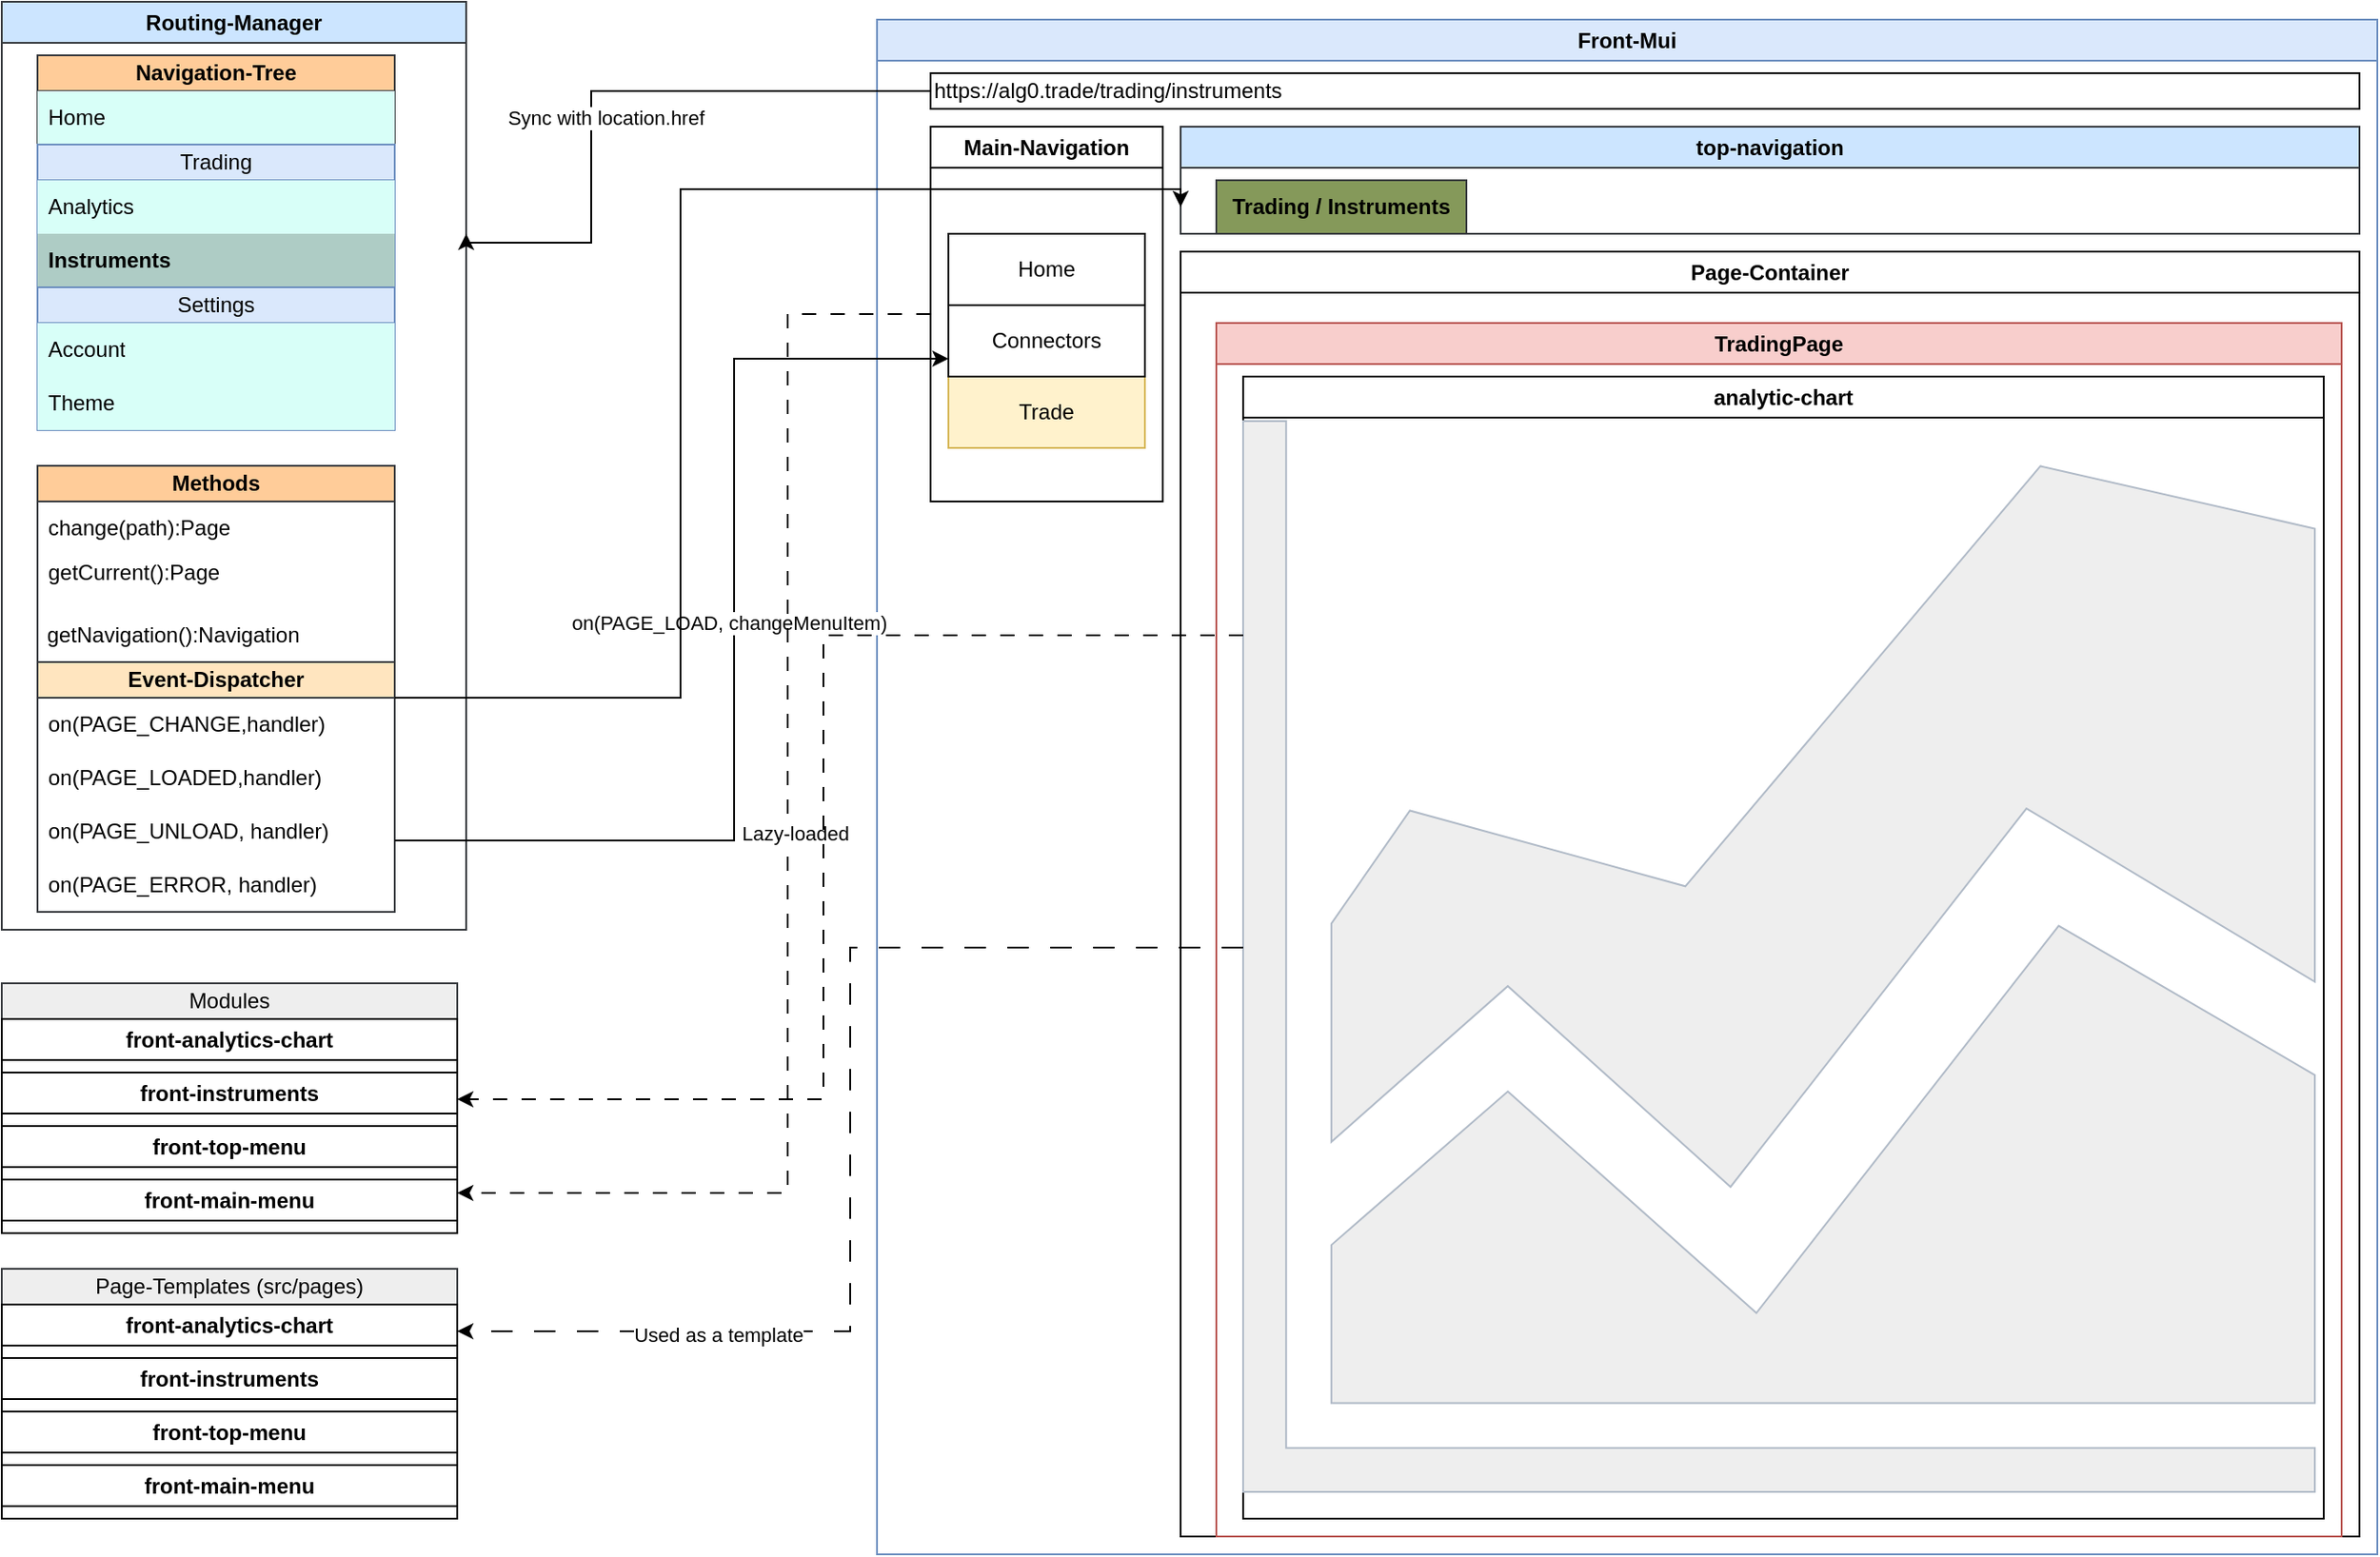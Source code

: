 <mxfile version="28.1.2">
  <diagram name="Page-1" id="QzoMUp6dM46TAuOXjgov">
    <mxGraphModel dx="2916" dy="796" grid="1" gridSize="10" guides="1" tooltips="1" connect="1" arrows="1" fold="1" page="1" pageScale="1" pageWidth="850" pageHeight="1100" math="0" shadow="0">
      <root>
        <mxCell id="0" />
        <mxCell id="1" parent="0" />
        <mxCell id="WhHDiYqPfNyPdKwV3P8i-1" value="Front-Mui" style="swimlane;whiteSpace=wrap;html=1;fillColor=#dae8fc;strokeColor=#6c8ebf;" parent="1" vertex="1">
          <mxGeometry x="-150" y="150" width="840" height="860" as="geometry" />
        </mxCell>
        <mxCell id="WhHDiYqPfNyPdKwV3P8i-4" value="Main-Navigation" style="swimlane;whiteSpace=wrap;html=1;startSize=23;" parent="WhHDiYqPfNyPdKwV3P8i-1" vertex="1">
          <mxGeometry x="30" y="60" width="130" height="210" as="geometry" />
        </mxCell>
        <mxCell id="WhHDiYqPfNyPdKwV3P8i-29" value="Trade" style="rounded=0;whiteSpace=wrap;html=1;fillColor=#fff2cc;strokeColor=#d6b656;" parent="WhHDiYqPfNyPdKwV3P8i-4" vertex="1">
          <mxGeometry x="10" y="140" width="110" height="40" as="geometry" />
        </mxCell>
        <mxCell id="WhHDiYqPfNyPdKwV3P8i-44" value="Connectors" style="rounded=0;whiteSpace=wrap;html=1;" parent="WhHDiYqPfNyPdKwV3P8i-4" vertex="1">
          <mxGeometry x="10" y="100" width="110" height="40" as="geometry" />
        </mxCell>
        <mxCell id="WhHDiYqPfNyPdKwV3P8i-45" value="Home" style="rounded=0;whiteSpace=wrap;html=1;" parent="WhHDiYqPfNyPdKwV3P8i-4" vertex="1">
          <mxGeometry x="10" y="60" width="110" height="40" as="geometry" />
        </mxCell>
        <mxCell id="WhHDiYqPfNyPdKwV3P8i-6" value="Page-Container" style="swimlane;whiteSpace=wrap;html=1;" parent="WhHDiYqPfNyPdKwV3P8i-1" vertex="1">
          <mxGeometry x="170" y="130" width="660" height="720" as="geometry" />
        </mxCell>
        <mxCell id="WhHDiYqPfNyPdKwV3P8i-13" value="TradingPage" style="swimlane;whiteSpace=wrap;html=1;fillColor=#f8cecc;strokeColor=#b85450;" parent="WhHDiYqPfNyPdKwV3P8i-6" vertex="1">
          <mxGeometry x="20" y="40" width="630" height="680" as="geometry" />
        </mxCell>
        <mxCell id="WhHDiYqPfNyPdKwV3P8i-51" value="analytic-chart" style="swimlane;whiteSpace=wrap;html=1;" parent="WhHDiYqPfNyPdKwV3P8i-13" vertex="1">
          <mxGeometry x="15" y="30" width="605" height="640" as="geometry" />
        </mxCell>
        <mxCell id="6Mem3ri6b4XV6K1-fHUd-57" value="" style="sketch=0;aspect=fixed;pointerEvents=1;shadow=0;dashed=0;html=1;strokeColor=#B0BAC7;labelPosition=center;verticalLabelPosition=bottom;verticalAlign=top;align=center;fillColor=#eeeeee;shape=mxgraph.mscae.general.graph" vertex="1" parent="WhHDiYqPfNyPdKwV3P8i-51">
          <mxGeometry y="25" width="600" height="600" as="geometry" />
        </mxCell>
        <mxCell id="WhHDiYqPfNyPdKwV3P8i-7" value="https://alg0.trade/trading/instruments" style="rounded=0;whiteSpace=wrap;html=1;align=left;" parent="WhHDiYqPfNyPdKwV3P8i-1" vertex="1">
          <mxGeometry x="30" y="30" width="800" height="20" as="geometry" />
        </mxCell>
        <mxCell id="WhHDiYqPfNyPdKwV3P8i-46" value="top-navigation" style="swimlane;whiteSpace=wrap;html=1;fillColor=#cce5ff;strokeColor=#36393d;" parent="WhHDiYqPfNyPdKwV3P8i-1" vertex="1">
          <mxGeometry x="170" y="60" width="660" height="60" as="geometry" />
        </mxCell>
        <mxCell id="WhHDiYqPfNyPdKwV3P8i-59" value="Trading / Instruments" style="text;html=1;align=center;verticalAlign=middle;whiteSpace=wrap;rounded=0;fontStyle=1;fillColor=#85995A;strokeColor=#36393d;" parent="WhHDiYqPfNyPdKwV3P8i-46" vertex="1">
          <mxGeometry x="20" y="30" width="140" height="30" as="geometry" />
        </mxCell>
        <mxCell id="WhHDiYqPfNyPdKwV3P8i-52" value="Routing-Manager" style="swimlane;whiteSpace=wrap;html=1;fillColor=#cce5ff;strokeColor=#36393d;" parent="1" vertex="1">
          <mxGeometry x="-640" y="140" width="260" height="520" as="geometry" />
        </mxCell>
        <mxCell id="6Mem3ri6b4XV6K1-fHUd-4" value="Navigation-Tree" style="swimlane;fontStyle=1;childLayout=stackLayout;horizontal=1;startSize=20;horizontalStack=0;resizeParent=1;resizeParentMax=0;resizeLast=0;collapsible=1;marginBottom=0;whiteSpace=wrap;html=1;fillColor=#ffcc99;strokeColor=#36393d;" vertex="1" parent="WhHDiYqPfNyPdKwV3P8i-52">
          <mxGeometry x="20" y="30" width="200" height="210" as="geometry" />
        </mxCell>
        <mxCell id="6Mem3ri6b4XV6K1-fHUd-5" value="Home" style="text;strokeColor=none;fillColor=#D8FFF8;align=left;verticalAlign=middle;spacingLeft=4;spacingRight=4;overflow=hidden;points=[[0,0.5],[1,0.5]];portConstraint=eastwest;rotatable=0;whiteSpace=wrap;html=1;" vertex="1" parent="6Mem3ri6b4XV6K1-fHUd-4">
          <mxGeometry y="20" width="200" height="30" as="geometry" />
        </mxCell>
        <mxCell id="6Mem3ri6b4XV6K1-fHUd-13" value="Trading" style="swimlane;fontStyle=0;childLayout=stackLayout;horizontal=1;startSize=20;horizontalStack=0;resizeParent=1;resizeParentMax=0;resizeLast=0;collapsible=1;marginBottom=0;whiteSpace=wrap;html=1;fillColor=#dae8fc;strokeColor=#6c8ebf;" vertex="1" parent="6Mem3ri6b4XV6K1-fHUd-4">
          <mxGeometry y="50" width="200" height="80" as="geometry" />
        </mxCell>
        <mxCell id="6Mem3ri6b4XV6K1-fHUd-14" value="Analytics" style="text;strokeColor=none;fillColor=#D8FFF8;align=left;verticalAlign=middle;spacingLeft=4;spacingRight=4;overflow=hidden;points=[[0,0.5],[1,0.5]];portConstraint=eastwest;rotatable=0;whiteSpace=wrap;html=1;" vertex="1" parent="6Mem3ri6b4XV6K1-fHUd-13">
          <mxGeometry y="20" width="200" height="30" as="geometry" />
        </mxCell>
        <mxCell id="6Mem3ri6b4XV6K1-fHUd-15" value="Instruments" style="text;strokeColor=none;fillColor=#AECCC5;align=left;verticalAlign=middle;spacingLeft=4;spacingRight=4;overflow=hidden;points=[[0,0.5],[1,0.5]];portConstraint=eastwest;rotatable=0;whiteSpace=wrap;html=1;fontStyle=1" vertex="1" parent="6Mem3ri6b4XV6K1-fHUd-13">
          <mxGeometry y="50" width="200" height="30" as="geometry" />
        </mxCell>
        <mxCell id="6Mem3ri6b4XV6K1-fHUd-8" value="Settings" style="swimlane;fontStyle=0;childLayout=stackLayout;horizontal=1;startSize=20;horizontalStack=0;resizeParent=1;resizeParentMax=0;resizeLast=0;collapsible=1;marginBottom=0;whiteSpace=wrap;html=1;fillColor=#dae8fc;strokeColor=#6c8ebf;" vertex="1" parent="6Mem3ri6b4XV6K1-fHUd-4">
          <mxGeometry y="130" width="200" height="80" as="geometry">
            <mxRectangle y="140" width="140" height="30" as="alternateBounds" />
          </mxGeometry>
        </mxCell>
        <mxCell id="6Mem3ri6b4XV6K1-fHUd-9" value="Account" style="text;strokeColor=none;fillColor=#D8FFF8;align=left;verticalAlign=middle;spacingLeft=4;spacingRight=4;overflow=hidden;points=[[0,0.5],[1,0.5]];portConstraint=eastwest;rotatable=0;whiteSpace=wrap;html=1;" vertex="1" parent="6Mem3ri6b4XV6K1-fHUd-8">
          <mxGeometry y="20" width="200" height="30" as="geometry" />
        </mxCell>
        <mxCell id="6Mem3ri6b4XV6K1-fHUd-10" value="Theme" style="text;strokeColor=none;fillColor=#D8FFF8;align=left;verticalAlign=middle;spacingLeft=4;spacingRight=4;overflow=hidden;points=[[0,0.5],[1,0.5]];portConstraint=eastwest;rotatable=0;whiteSpace=wrap;html=1;" vertex="1" parent="6Mem3ri6b4XV6K1-fHUd-8">
          <mxGeometry y="50" width="200" height="30" as="geometry" />
        </mxCell>
        <mxCell id="6Mem3ri6b4XV6K1-fHUd-26" value="Methods" style="swimlane;fontStyle=1;childLayout=stackLayout;horizontal=1;startSize=20;horizontalStack=0;resizeParent=1;resizeParentMax=0;resizeLast=0;collapsible=1;marginBottom=0;whiteSpace=wrap;html=1;fillColor=#ffcc99;strokeColor=#36393d;" vertex="1" parent="WhHDiYqPfNyPdKwV3P8i-52">
          <mxGeometry x="20" y="260" width="200" height="250" as="geometry" />
        </mxCell>
        <mxCell id="6Mem3ri6b4XV6K1-fHUd-27" value="change(path):Page" style="text;strokeColor=none;fillColor=none;align=left;verticalAlign=middle;spacingLeft=4;spacingRight=4;overflow=hidden;points=[[0,0.5],[1,0.5]];portConstraint=eastwest;rotatable=0;whiteSpace=wrap;html=1;" vertex="1" parent="6Mem3ri6b4XV6K1-fHUd-26">
          <mxGeometry y="20" width="200" height="30" as="geometry" />
        </mxCell>
        <mxCell id="6Mem3ri6b4XV6K1-fHUd-28" value="getCurrent():Page&lt;div&gt;&lt;br&gt;&lt;br&gt;&lt;div&gt;&lt;br&gt;&lt;/div&gt;&lt;/div&gt;" style="text;strokeColor=none;fillColor=none;align=left;verticalAlign=middle;spacingLeft=4;spacingRight=4;overflow=hidden;points=[[0,0.5],[1,0.5]];portConstraint=eastwest;rotatable=0;whiteSpace=wrap;html=1;" vertex="1" parent="6Mem3ri6b4XV6K1-fHUd-26">
          <mxGeometry y="50" width="200" height="30" as="geometry" />
        </mxCell>
        <mxCell id="6Mem3ri6b4XV6K1-fHUd-45" value="&amp;nbsp;getNavigation():Navigation" style="text;html=1;align=left;verticalAlign=middle;whiteSpace=wrap;rounded=0;" vertex="1" parent="6Mem3ri6b4XV6K1-fHUd-26">
          <mxGeometry y="80" width="200" height="30" as="geometry" />
        </mxCell>
        <mxCell id="6Mem3ri6b4XV6K1-fHUd-40" value="Event-Dispatcher" style="swimlane;fontStyle=1;childLayout=stackLayout;horizontal=1;startSize=20;horizontalStack=0;resizeParent=1;resizeParentMax=0;resizeLast=0;collapsible=1;marginBottom=0;whiteSpace=wrap;html=1;fillColor=#FFE5BF;strokeColor=#36393d;" vertex="1" parent="6Mem3ri6b4XV6K1-fHUd-26">
          <mxGeometry y="110" width="200" height="140" as="geometry" />
        </mxCell>
        <mxCell id="6Mem3ri6b4XV6K1-fHUd-41" value="on(PAGE_CHANGE,handler)&amp;nbsp;" style="text;strokeColor=none;fillColor=none;align=left;verticalAlign=middle;spacingLeft=4;spacingRight=4;overflow=hidden;points=[[0,0.5],[1,0.5]];portConstraint=eastwest;rotatable=0;whiteSpace=wrap;html=1;" vertex="1" parent="6Mem3ri6b4XV6K1-fHUd-40">
          <mxGeometry y="20" width="200" height="30" as="geometry" />
        </mxCell>
        <mxCell id="6Mem3ri6b4XV6K1-fHUd-42" value="on(PAGE_LOADED,handler)" style="text;strokeColor=none;fillColor=none;align=left;verticalAlign=middle;spacingLeft=4;spacingRight=4;overflow=hidden;points=[[0,0.5],[1,0.5]];portConstraint=eastwest;rotatable=0;whiteSpace=wrap;html=1;" vertex="1" parent="6Mem3ri6b4XV6K1-fHUd-40">
          <mxGeometry y="50" width="200" height="30" as="geometry" />
        </mxCell>
        <mxCell id="6Mem3ri6b4XV6K1-fHUd-43" value="on(PAGE_UNLOAD, handler)" style="text;strokeColor=none;fillColor=none;align=left;verticalAlign=middle;spacingLeft=4;spacingRight=4;overflow=hidden;points=[[0,0.5],[1,0.5]];portConstraint=eastwest;rotatable=0;whiteSpace=wrap;html=1;" vertex="1" parent="6Mem3ri6b4XV6K1-fHUd-40">
          <mxGeometry y="80" width="200" height="30" as="geometry" />
        </mxCell>
        <mxCell id="6Mem3ri6b4XV6K1-fHUd-44" value="on(PAGE_ERROR, handler)" style="text;strokeColor=none;fillColor=none;align=left;verticalAlign=middle;spacingLeft=4;spacingRight=4;overflow=hidden;points=[[0,0.5],[1,0.5]];portConstraint=eastwest;rotatable=0;whiteSpace=wrap;html=1;" vertex="1" parent="6Mem3ri6b4XV6K1-fHUd-40">
          <mxGeometry y="110" width="200" height="30" as="geometry" />
        </mxCell>
        <mxCell id="WhHDiYqPfNyPdKwV3P8i-53" value="Sync with location.href" style="edgeStyle=orthogonalEdgeStyle;rounded=0;orthogonalLoop=1;jettySize=auto;html=1;entryX=1;entryY=0.25;entryDx=0;entryDy=0;" parent="1" source="WhHDiYqPfNyPdKwV3P8i-7" target="WhHDiYqPfNyPdKwV3P8i-52" edge="1">
          <mxGeometry x="0.042" y="15" relative="1" as="geometry">
            <Array as="points">
              <mxPoint x="-310" y="190" />
              <mxPoint x="-310" y="275" />
            </Array>
            <mxPoint as="offset" />
          </mxGeometry>
        </mxCell>
        <mxCell id="6Mem3ri6b4XV6K1-fHUd-32" style="edgeStyle=orthogonalEdgeStyle;rounded=0;orthogonalLoop=1;jettySize=auto;html=1;entryX=0;entryY=0.75;entryDx=0;entryDy=0;" edge="1" parent="1" source="6Mem3ri6b4XV6K1-fHUd-26" target="WhHDiYqPfNyPdKwV3P8i-44">
          <mxGeometry relative="1" as="geometry">
            <Array as="points">
              <mxPoint x="-230" y="610" />
              <mxPoint x="-230" y="340" />
            </Array>
          </mxGeometry>
        </mxCell>
        <mxCell id="6Mem3ri6b4XV6K1-fHUd-33" value="on(PAGE_LOAD, changeMenuItem)" style="edgeLabel;html=1;align=center;verticalAlign=middle;resizable=0;points=[];" vertex="1" connectable="0" parent="6Mem3ri6b4XV6K1-fHUd-32">
          <mxGeometry x="0.077" y="3" relative="1" as="geometry">
            <mxPoint as="offset" />
          </mxGeometry>
        </mxCell>
        <mxCell id="6Mem3ri6b4XV6K1-fHUd-34" style="edgeStyle=orthogonalEdgeStyle;rounded=0;orthogonalLoop=1;jettySize=auto;html=1;entryX=0;entryY=0.75;entryDx=0;entryDy=0;" edge="1" parent="1" source="6Mem3ri6b4XV6K1-fHUd-26" target="WhHDiYqPfNyPdKwV3P8i-46">
          <mxGeometry relative="1" as="geometry">
            <Array as="points">
              <mxPoint x="-260" y="530" />
              <mxPoint x="-260" y="245" />
            </Array>
          </mxGeometry>
        </mxCell>
        <mxCell id="6Mem3ri6b4XV6K1-fHUd-35" value="Modules" style="swimlane;fontStyle=0;childLayout=stackLayout;horizontal=1;startSize=20;horizontalStack=0;resizeParent=1;resizeParentMax=0;resizeLast=0;collapsible=1;marginBottom=0;whiteSpace=wrap;html=1;fillColor=#eeeeee;strokeColor=#36393d;" vertex="1" parent="1">
          <mxGeometry x="-640" y="690" width="255" height="140" as="geometry" />
        </mxCell>
        <mxCell id="WhHDiYqPfNyPdKwV3P8i-20" value="front-analytics-chart" style="swimlane;whiteSpace=wrap;html=1;" parent="6Mem3ri6b4XV6K1-fHUd-35" vertex="1" collapsed="1">
          <mxGeometry y="20" width="255" height="30" as="geometry">
            <mxRectangle y="20" width="140" height="60" as="alternateBounds" />
          </mxGeometry>
        </mxCell>
        <mxCell id="WhHDiYqPfNyPdKwV3P8i-23" value="front-instruments" style="swimlane;whiteSpace=wrap;html=1;" parent="6Mem3ri6b4XV6K1-fHUd-35" vertex="1" collapsed="1">
          <mxGeometry y="50" width="255" height="30" as="geometry">
            <mxRectangle y="50" width="140" height="60" as="alternateBounds" />
          </mxGeometry>
        </mxCell>
        <mxCell id="WhHDiYqPfNyPdKwV3P8i-24" value="front-top-menu" style="swimlane;whiteSpace=wrap;html=1;" parent="6Mem3ri6b4XV6K1-fHUd-35" vertex="1" collapsed="1">
          <mxGeometry y="80" width="255" height="30" as="geometry">
            <mxRectangle y="80" width="190" height="60" as="alternateBounds" />
          </mxGeometry>
        </mxCell>
        <mxCell id="WhHDiYqPfNyPdKwV3P8i-25" value="front-main-menu" style="swimlane;whiteSpace=wrap;html=1;" parent="6Mem3ri6b4XV6K1-fHUd-35" vertex="1" collapsed="1">
          <mxGeometry y="110" width="255" height="30" as="geometry">
            <mxRectangle y="110" width="190" height="60" as="alternateBounds" />
          </mxGeometry>
        </mxCell>
        <mxCell id="6Mem3ri6b4XV6K1-fHUd-46" value="Page-Templates (src/pages)" style="swimlane;fontStyle=0;childLayout=stackLayout;horizontal=1;startSize=20;horizontalStack=0;resizeParent=1;resizeParentMax=0;resizeLast=0;collapsible=1;marginBottom=0;whiteSpace=wrap;html=1;fillColor=#eeeeee;strokeColor=#36393d;" vertex="1" parent="1">
          <mxGeometry x="-640" y="850" width="255" height="140" as="geometry" />
        </mxCell>
        <mxCell id="6Mem3ri6b4XV6K1-fHUd-47" value="front-analytics-chart" style="swimlane;whiteSpace=wrap;html=1;" vertex="1" collapsed="1" parent="6Mem3ri6b4XV6K1-fHUd-46">
          <mxGeometry y="20" width="255" height="30" as="geometry">
            <mxRectangle y="20" width="140" height="60" as="alternateBounds" />
          </mxGeometry>
        </mxCell>
        <mxCell id="6Mem3ri6b4XV6K1-fHUd-48" value="front-instruments" style="swimlane;whiteSpace=wrap;html=1;" vertex="1" collapsed="1" parent="6Mem3ri6b4XV6K1-fHUd-46">
          <mxGeometry y="50" width="255" height="30" as="geometry">
            <mxRectangle y="50" width="140" height="60" as="alternateBounds" />
          </mxGeometry>
        </mxCell>
        <mxCell id="6Mem3ri6b4XV6K1-fHUd-49" value="front-top-menu" style="swimlane;whiteSpace=wrap;html=1;" vertex="1" collapsed="1" parent="6Mem3ri6b4XV6K1-fHUd-46">
          <mxGeometry y="80" width="255" height="30" as="geometry">
            <mxRectangle y="80" width="190" height="60" as="alternateBounds" />
          </mxGeometry>
        </mxCell>
        <mxCell id="6Mem3ri6b4XV6K1-fHUd-50" value="front-main-menu" style="swimlane;whiteSpace=wrap;html=1;" vertex="1" collapsed="1" parent="6Mem3ri6b4XV6K1-fHUd-46">
          <mxGeometry y="110" width="255" height="30" as="geometry">
            <mxRectangle y="110" width="190" height="60" as="alternateBounds" />
          </mxGeometry>
        </mxCell>
        <mxCell id="6Mem3ri6b4XV6K1-fHUd-51" style="edgeStyle=orthogonalEdgeStyle;rounded=0;orthogonalLoop=1;jettySize=auto;html=1;entryX=1;entryY=0.25;entryDx=0;entryDy=0;dashed=1;dashPattern=8 8;" edge="1" parent="1" source="WhHDiYqPfNyPdKwV3P8i-4" target="WhHDiYqPfNyPdKwV3P8i-25">
          <mxGeometry relative="1" as="geometry">
            <Array as="points">
              <mxPoint x="-200" y="315" />
              <mxPoint x="-200" y="808" />
            </Array>
          </mxGeometry>
        </mxCell>
        <mxCell id="6Mem3ri6b4XV6K1-fHUd-52" value="Lazy-loaded" style="edgeLabel;html=1;align=center;verticalAlign=middle;resizable=0;points=[];" vertex="1" connectable="0" parent="6Mem3ri6b4XV6K1-fHUd-51">
          <mxGeometry x="-0.021" y="4" relative="1" as="geometry">
            <mxPoint as="offset" />
          </mxGeometry>
        </mxCell>
        <mxCell id="6Mem3ri6b4XV6K1-fHUd-54" style="edgeStyle=orthogonalEdgeStyle;rounded=0;orthogonalLoop=1;jettySize=auto;html=1;entryX=1;entryY=0.5;entryDx=0;entryDy=0;dashed=1;dashPattern=8 8;" edge="1" parent="1" source="WhHDiYqPfNyPdKwV3P8i-51" target="WhHDiYqPfNyPdKwV3P8i-23">
          <mxGeometry relative="1" as="geometry">
            <Array as="points">
              <mxPoint x="-180" y="495" />
              <mxPoint x="-180" y="755" />
            </Array>
          </mxGeometry>
        </mxCell>
        <mxCell id="6Mem3ri6b4XV6K1-fHUd-55" style="edgeStyle=orthogonalEdgeStyle;rounded=0;orthogonalLoop=1;jettySize=auto;html=1;dashed=1;dashPattern=12 12;" edge="1" parent="1" source="WhHDiYqPfNyPdKwV3P8i-51" target="6Mem3ri6b4XV6K1-fHUd-47">
          <mxGeometry relative="1" as="geometry" />
        </mxCell>
        <mxCell id="6Mem3ri6b4XV6K1-fHUd-56" value="Used as a template" style="edgeLabel;html=1;align=center;verticalAlign=middle;resizable=0;points=[];" vertex="1" connectable="0" parent="6Mem3ri6b4XV6K1-fHUd-55">
          <mxGeometry x="0.555" y="2" relative="1" as="geometry">
            <mxPoint as="offset" />
          </mxGeometry>
        </mxCell>
      </root>
    </mxGraphModel>
  </diagram>
</mxfile>
